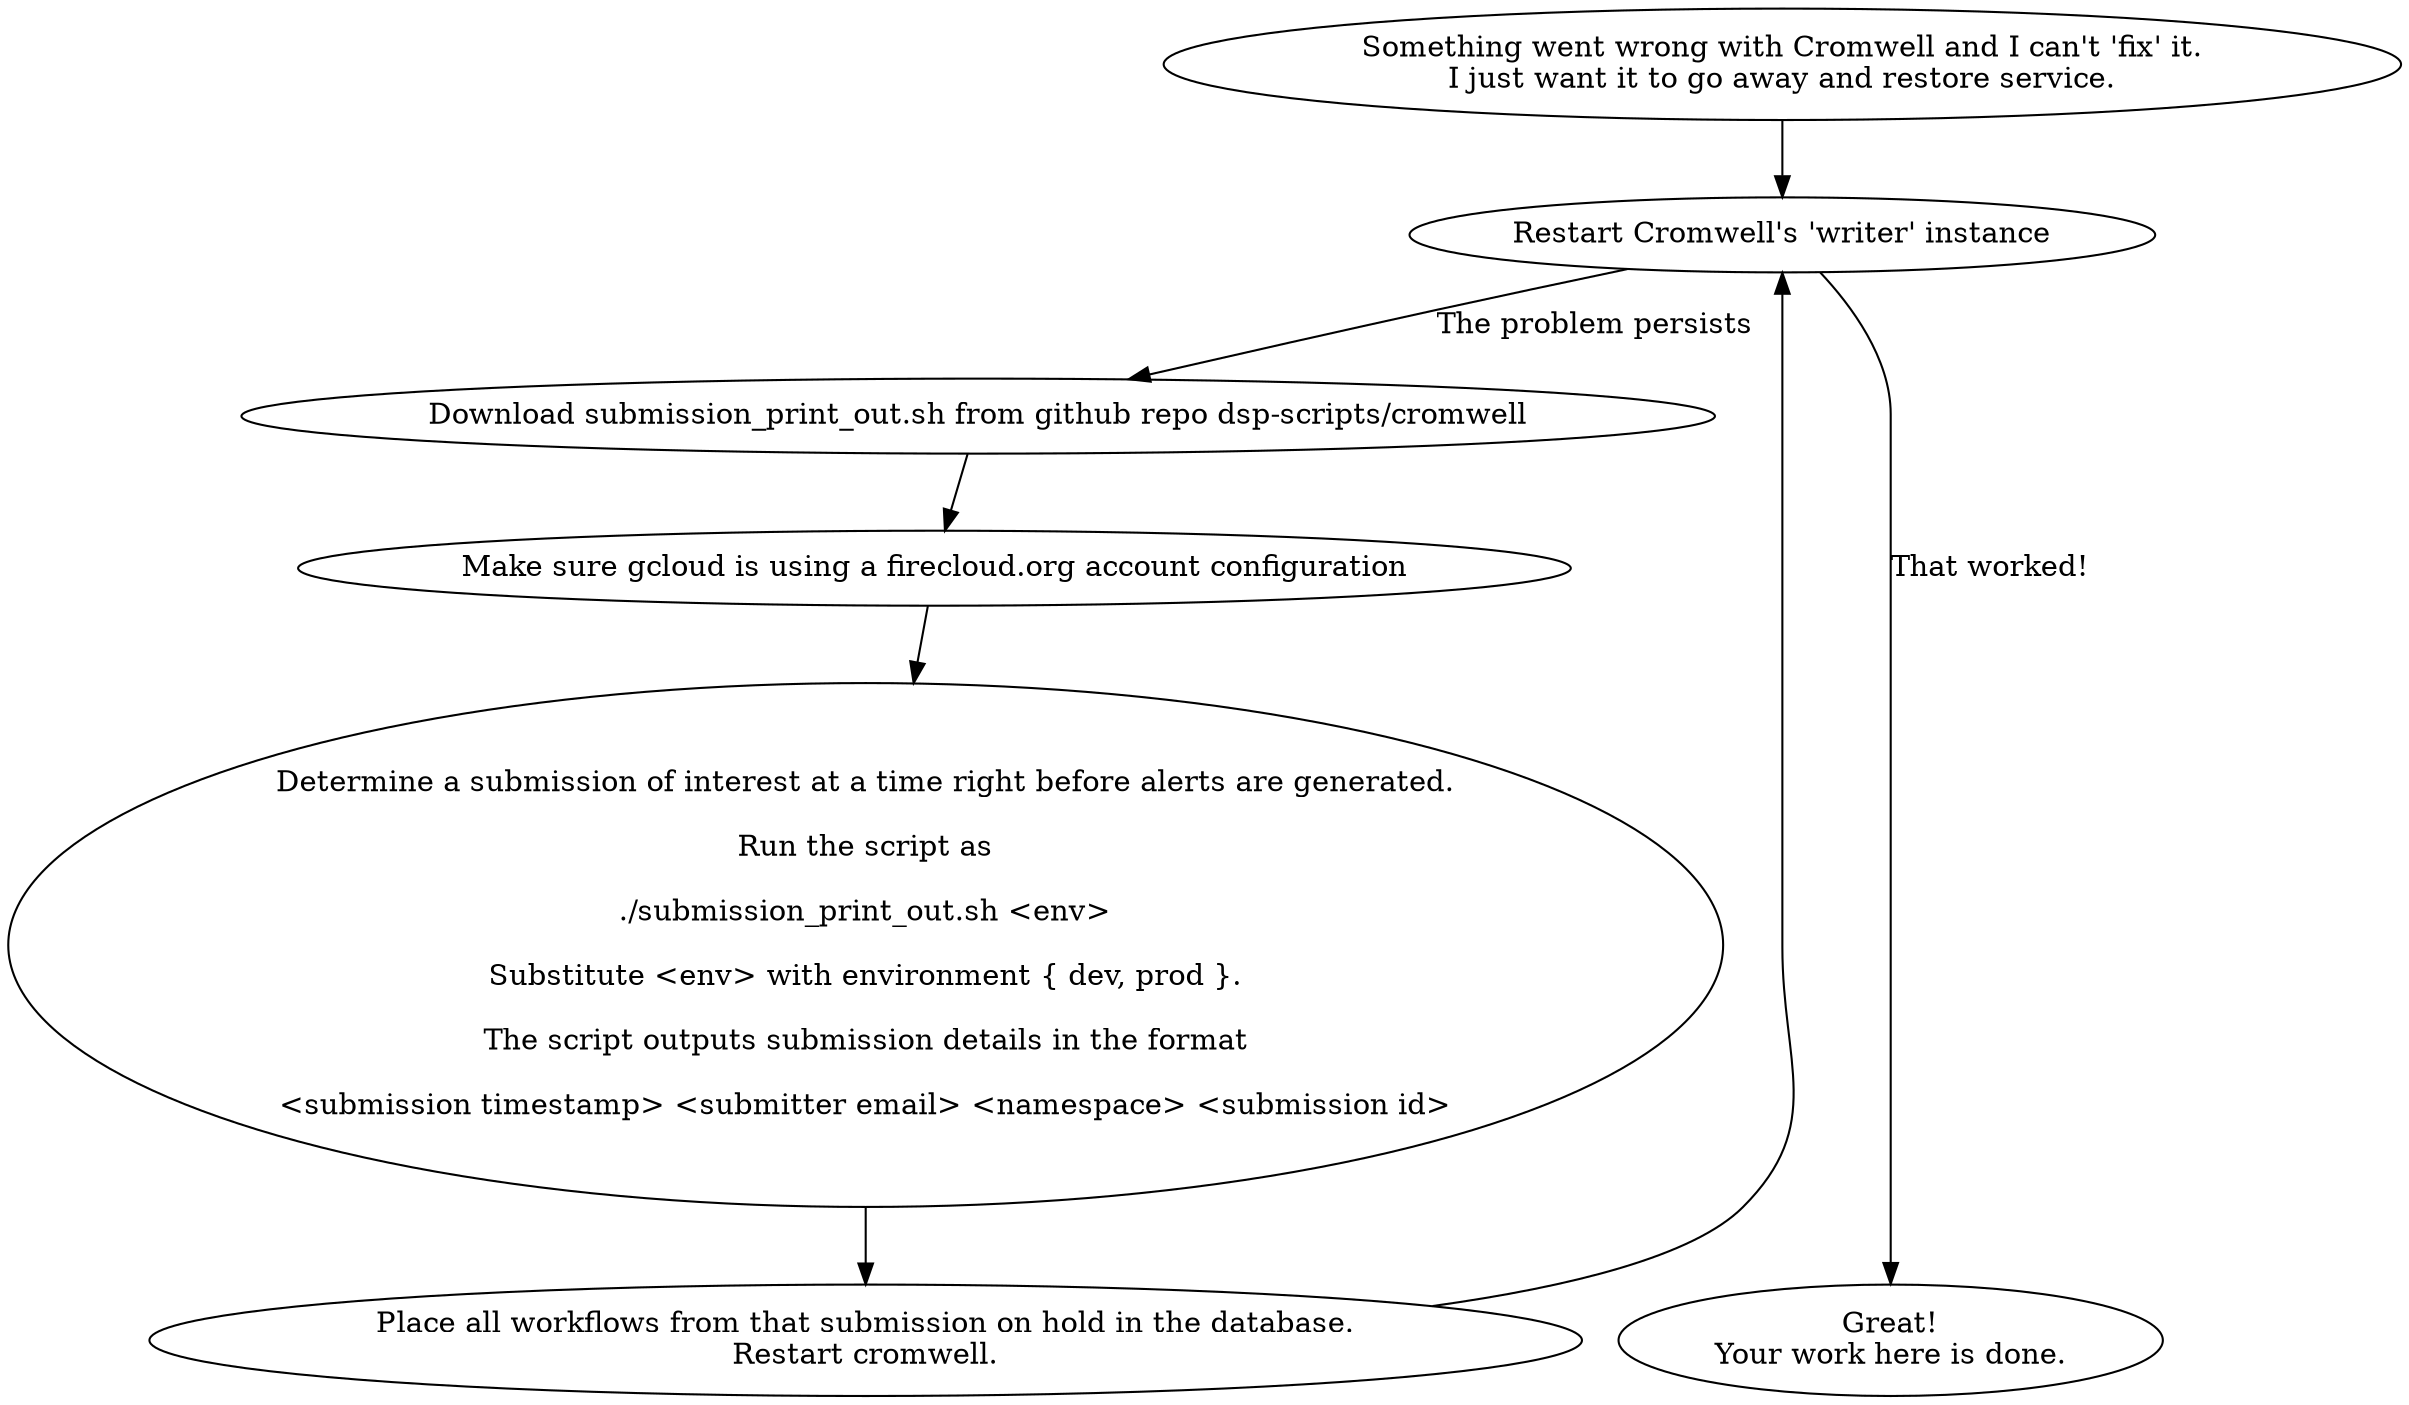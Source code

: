 digraph {

  # Nodes

  something_wrong [shape=oval label="Something went wrong with Cromwell and I can't 'fix' it.\nI just want it to go away and restore service."];

  # Always start with a restart:
  restart_cromwell_instance [shape=oval label="Restart Cromwell's 'writer' instance"];

  download_submission_print_out [shape=oval label="Download submission_print_out.sh from github repo dsp-scripts/cromwell"];
  make_sure_gcloud_use_firecloud [shape=oval label="Make sure gcloud is using a firecloud.org account configuration"];
  determine_submissions_of_interest [shape=oval label="Determine a submission of interest at a time right before alerts are generated.\n\nRun the script as\n\n./submission_print_out.sh <env>\n\nSubstitute <env> with environment { dev, prod }.\n\nThe script outputs submission details in the format\n\n<submission timestamp> <submitter email> <namespace> <submission id>"];

  place_submissions_on_hold [shape=oval label="Place all workflows from that submission on hold in the database.\nRestart cromwell."];


  go_to_sleep [shape=oval label="Great!\nYour work here is done."];

  { rank=max go_to_sleep }


  # Edges

  something_wrong -> restart_cromwell_instance

  restart_cromwell_instance -> go_to_sleep [label="That worked!"]

  restart_cromwell_instance -> download_submission_print_out [label="The problem persists"]
  download_submission_print_out -> make_sure_gcloud_use_firecloud
  make_sure_gcloud_use_firecloud -> determine_submissions_of_interest
  determine_submissions_of_interest -> place_submissions_on_hold

  place_submissions_on_hold -> restart_cromwell_instance


}
